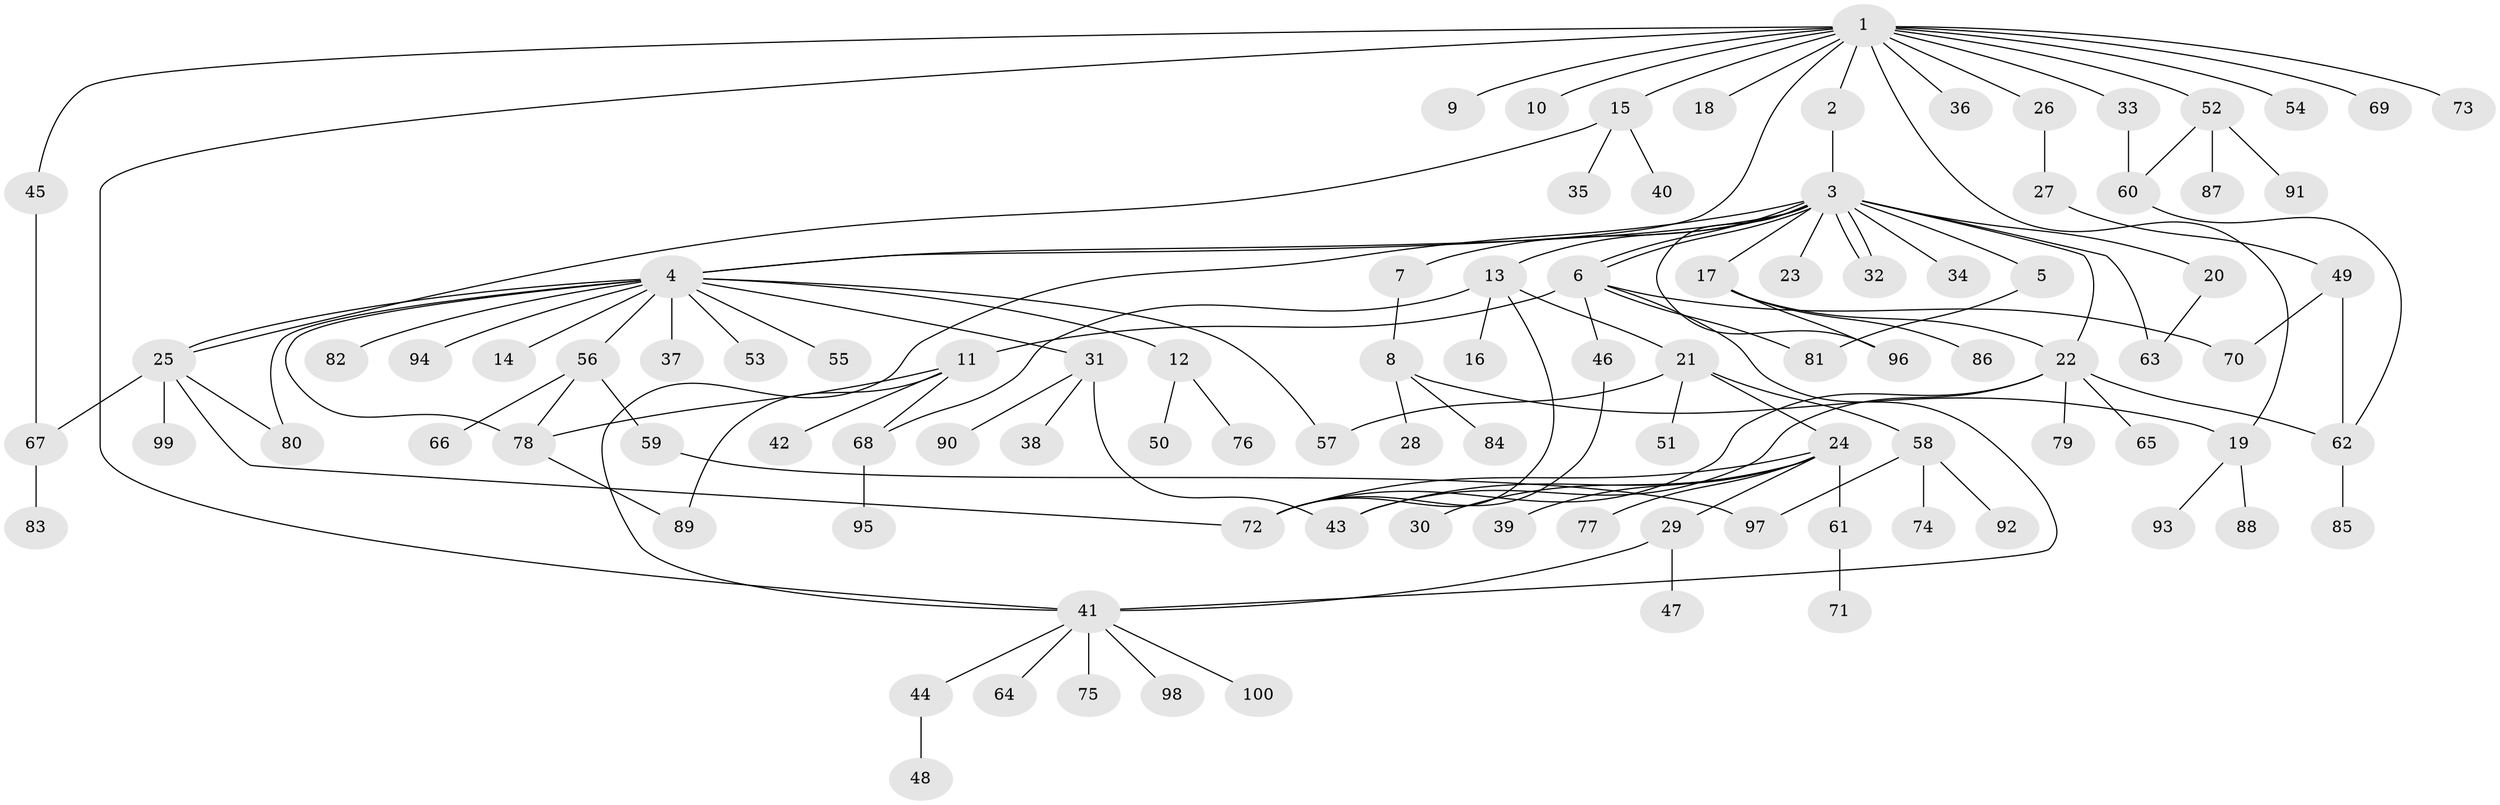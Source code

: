 // Generated by graph-tools (version 1.1) at 2025/38/02/21/25 10:38:53]
// undirected, 100 vertices, 129 edges
graph export_dot {
graph [start="1"]
  node [color=gray90,style=filled];
  1;
  2;
  3;
  4;
  5;
  6;
  7;
  8;
  9;
  10;
  11;
  12;
  13;
  14;
  15;
  16;
  17;
  18;
  19;
  20;
  21;
  22;
  23;
  24;
  25;
  26;
  27;
  28;
  29;
  30;
  31;
  32;
  33;
  34;
  35;
  36;
  37;
  38;
  39;
  40;
  41;
  42;
  43;
  44;
  45;
  46;
  47;
  48;
  49;
  50;
  51;
  52;
  53;
  54;
  55;
  56;
  57;
  58;
  59;
  60;
  61;
  62;
  63;
  64;
  65;
  66;
  67;
  68;
  69;
  70;
  71;
  72;
  73;
  74;
  75;
  76;
  77;
  78;
  79;
  80;
  81;
  82;
  83;
  84;
  85;
  86;
  87;
  88;
  89;
  90;
  91;
  92;
  93;
  94;
  95;
  96;
  97;
  98;
  99;
  100;
  1 -- 2;
  1 -- 4;
  1 -- 9;
  1 -- 10;
  1 -- 15;
  1 -- 18;
  1 -- 19;
  1 -- 26;
  1 -- 33;
  1 -- 36;
  1 -- 41;
  1 -- 45;
  1 -- 52;
  1 -- 54;
  1 -- 69;
  1 -- 73;
  2 -- 3;
  3 -- 4;
  3 -- 5;
  3 -- 6;
  3 -- 6;
  3 -- 7;
  3 -- 13;
  3 -- 17;
  3 -- 20;
  3 -- 22;
  3 -- 23;
  3 -- 32;
  3 -- 32;
  3 -- 34;
  3 -- 41;
  3 -- 63;
  3 -- 96;
  4 -- 12;
  4 -- 14;
  4 -- 25;
  4 -- 31;
  4 -- 37;
  4 -- 53;
  4 -- 55;
  4 -- 56;
  4 -- 57;
  4 -- 78;
  4 -- 80;
  4 -- 82;
  4 -- 94;
  5 -- 81;
  6 -- 11;
  6 -- 41;
  6 -- 46;
  6 -- 70;
  6 -- 81;
  7 -- 8;
  8 -- 19;
  8 -- 28;
  8 -- 84;
  11 -- 42;
  11 -- 68;
  11 -- 78;
  11 -- 89;
  12 -- 50;
  12 -- 76;
  13 -- 16;
  13 -- 21;
  13 -- 68;
  13 -- 72;
  15 -- 25;
  15 -- 35;
  15 -- 40;
  17 -- 22;
  17 -- 86;
  17 -- 96;
  19 -- 88;
  19 -- 93;
  20 -- 63;
  21 -- 24;
  21 -- 51;
  21 -- 57;
  21 -- 58;
  22 -- 43;
  22 -- 62;
  22 -- 65;
  22 -- 72;
  22 -- 79;
  24 -- 29;
  24 -- 30;
  24 -- 39;
  24 -- 43;
  24 -- 61;
  24 -- 72;
  24 -- 77;
  25 -- 67;
  25 -- 72;
  25 -- 80;
  25 -- 99;
  26 -- 27;
  27 -- 49;
  29 -- 41;
  29 -- 47;
  31 -- 38;
  31 -- 43;
  31 -- 90;
  33 -- 60;
  41 -- 44;
  41 -- 64;
  41 -- 75;
  41 -- 98;
  41 -- 100;
  44 -- 48;
  45 -- 67;
  46 -- 72;
  49 -- 62;
  49 -- 70;
  52 -- 60;
  52 -- 87;
  52 -- 91;
  56 -- 59;
  56 -- 66;
  56 -- 78;
  58 -- 74;
  58 -- 92;
  58 -- 97;
  59 -- 97;
  60 -- 62;
  61 -- 71;
  62 -- 85;
  67 -- 83;
  68 -- 95;
  78 -- 89;
}
